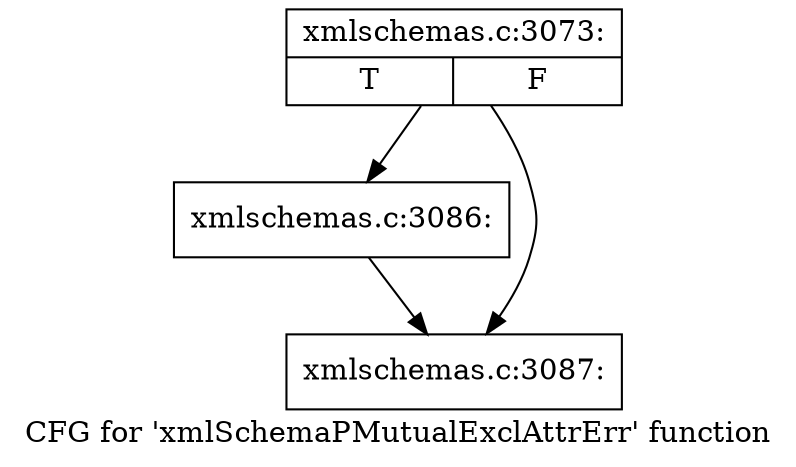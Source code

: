 digraph "CFG for 'xmlSchemaPMutualExclAttrErr' function" {
	label="CFG for 'xmlSchemaPMutualExclAttrErr' function";

	Node0x4f00590 [shape=record,label="{xmlschemas.c:3073:|{<s0>T|<s1>F}}"];
	Node0x4f00590 -> Node0x4f31230;
	Node0x4f00590 -> Node0x4f31280;
	Node0x4f31230 [shape=record,label="{xmlschemas.c:3086:}"];
	Node0x4f31230 -> Node0x4f31280;
	Node0x4f31280 [shape=record,label="{xmlschemas.c:3087:}"];
}
